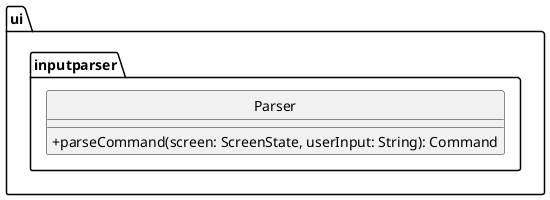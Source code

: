 @startuml
hide circle
skinparam classAttributeIconSize 0

package "ui.inputparser" {
    class Parser {
        + parseCommand(screen: ScreenState, userInput: String): Command
    }
}
@enduml
